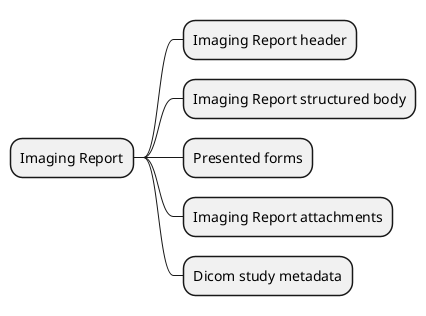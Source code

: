 @startmindmap
* Imaging Report
** Imaging Report header
** Imaging Report structured body
** Presented forms
** Imaging Report attachments
** Dicom study metadata
@endmindmap